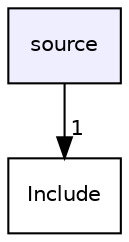 digraph "source" {
  compound=true
  node [ fontsize="10", fontname="Helvetica"];
  edge [ labelfontsize="10", labelfontname="Helvetica"];
  dir_b2f33c71d4aa5e7af42a1ca61ff5af1b [shape=box, label="source", style="filled", fillcolor="#eeeeff", pencolor="black", URL="dir_b2f33c71d4aa5e7af42a1ca61ff5af1b.html"];
  dir_856524284ebe840938865dc061f982fb [shape=box label="Include" URL="dir_856524284ebe840938865dc061f982fb.html"];
  dir_b2f33c71d4aa5e7af42a1ca61ff5af1b->dir_856524284ebe840938865dc061f982fb [headlabel="1", labeldistance=1.5 headhref="dir_000001_000000.html"];
}
